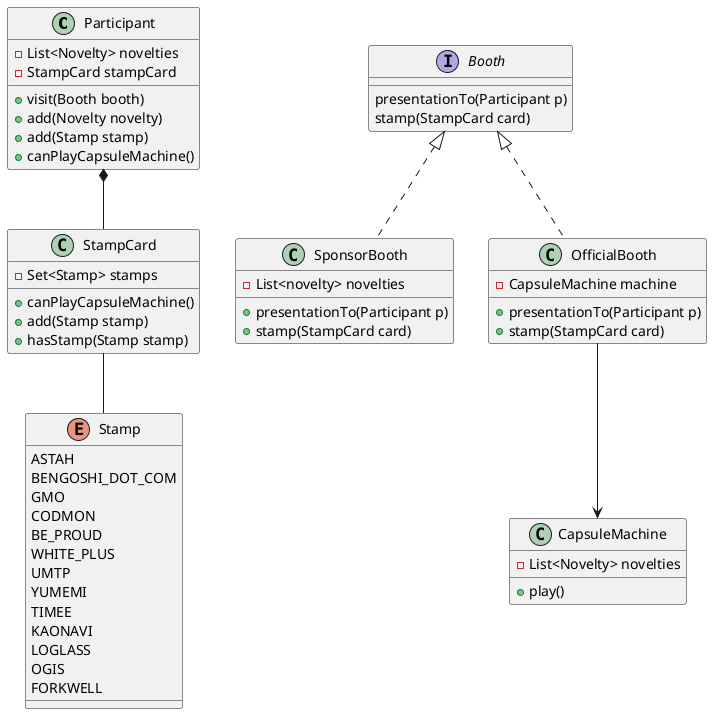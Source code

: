 @startuml

class Participant {
    -List<Novelty> novelties
    -StampCard stampCard
    +visit(Booth booth)
    +add(Novelty novelty)
    +add(Stamp stamp)
    +canPlayCapsuleMachine()
}

class StampCard {
    -Set<Stamp> stamps
    +canPlayCapsuleMachine()
    +add(Stamp stamp)
    +hasStamp(Stamp stamp)
}

enum Stamp {
    ASTAH
    BENGOSHI_DOT_COM
    GMO
    CODMON
    BE_PROUD
    WHITE_PLUS
    UMTP
    YUMEMI
    TIMEE
    KAONAVI
    LOGLASS
    OGIS
    FORKWELL
}

Participant *-- StampCard
StampCard O-- Stamp

Interface Booth {
    presentationTo(Participant p)
    stamp(StampCard card)
}

'公式のブースにきても回したかどうかのスタンプが押されるため

Booth <|.. SponsorBooth
Booth <|.. OfficialBooth

class SponsorBooth {
    -List<novelty> novelties
    +presentationTo(Participant p)
    +stamp(StampCard card)
}

class OfficialBooth {
    -CapsuleMachine machine
    +presentationTo(Participant p)
    +stamp(StampCard card)

}

class CapsuleMachine {
    -List<Novelty> novelties
    +play()
}

OfficialBooth --> CapsuleMachine
@enduml